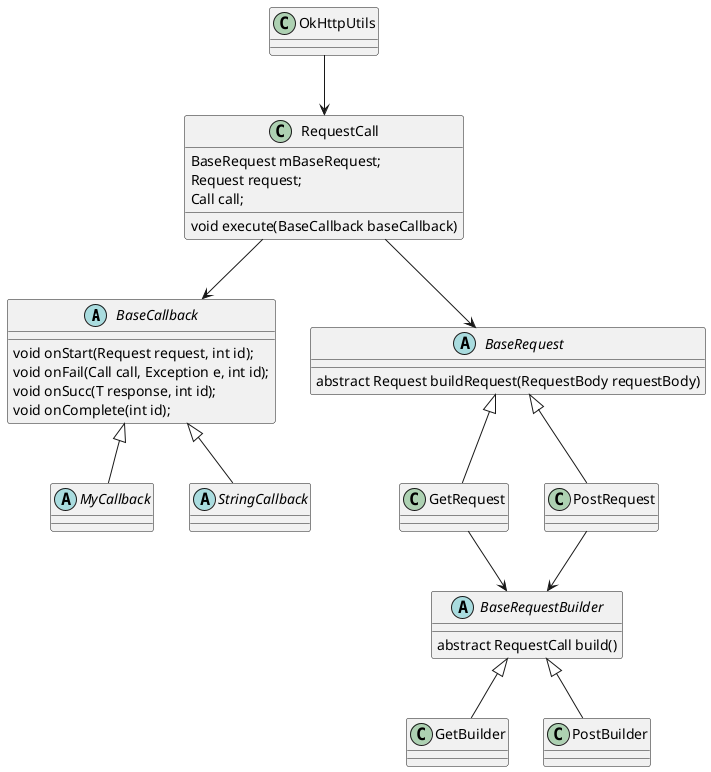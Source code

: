@startuml

abstract class BaseCallback{
    void onStart(Request request, int id);
    void onFail(Call call, Exception e, int id);
    void onSucc(T response, int id);
    void onComplete(int id);
}
abstract class BaseRequest{
    abstract Request buildRequest(RequestBody requestBody)
}
abstract class BaseRequestBuilder{
    abstract RequestCall build()
}

class GetBuilder extends BaseRequestBuilder
class PostBuilder extends BaseRequestBuilder

class GetRequest extends BaseRequest
class PostRequest extends BaseRequest

abstract class MyCallback extends BaseCallback
abstract class StringCallback extends BaseCallback

class RequestCall{
    BaseRequest mBaseRequest;
    Request request;
    Call call;
    void execute(BaseCallback baseCallback)
}
GetRequest --> BaseRequestBuilder
PostRequest --> BaseRequestBuilder

RequestCall --> BaseRequest
RequestCall --> BaseCallback

OkHttpUtils --> RequestCall
@enduml